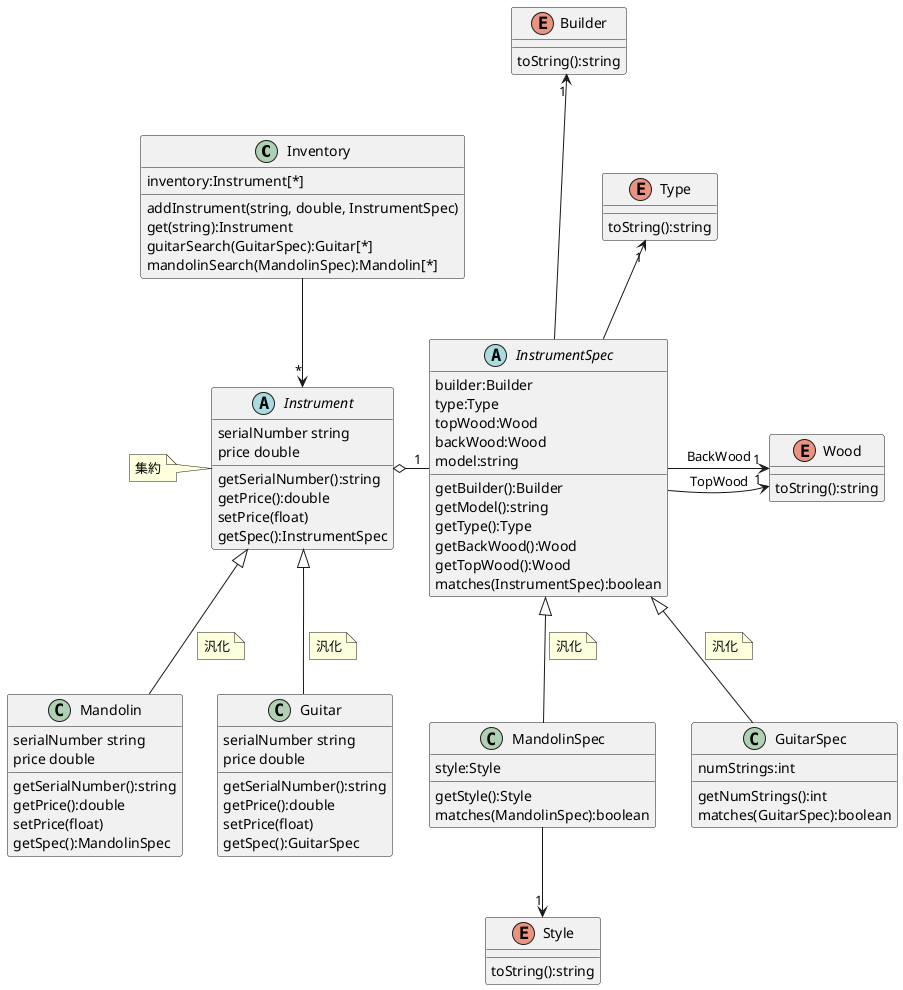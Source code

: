 @startuml

Inventory -down->"*" Instrument
Instrument o-right-"1" InstrumentSpec
Mandolin -up-|> Instrument
note right on link
  汎化
end note
Guitar -up-|> Instrument
note right on link
  汎化
end note

InstrumentSpec -up->"1" Builder
InstrumentSpec -up->"1" Type
InstrumentSpec -right->"1" Wood : TopWood
InstrumentSpec -right->"1" Wood : BackWood
Builder -[hidden]down- Type
Type -[hidden]down- Wood

MandolinSpec -up-|> InstrumentSpec
note right on link
  汎化
end note

MandolinSpec -->"1" Style
GuitarSpec -up-|> InstrumentSpec
note right on link
  汎化
end note

note left of Instrument
  集約
end note

class Inventory {
inventory:Instrument[*]
addInstrument(string, double, InstrumentSpec)
get(string):Instrument
guitarSearch(GuitarSpec):Guitar[*]
mandolinSearch(MandolinSpec):Mandolin[*]
}

class Guitar {
serialNumber string
price double
getSerialNumber():string
getPrice():double
setPrice(float)
getSpec():GuitarSpec
}

class Mandolin {
serialNumber string
price double
getSerialNumber():string
getPrice():double
setPrice(float)
getSpec():MandolinSpec
}

abstract class InstrumentSpec{
builder:Builder
type:Type
topWood:Wood
backWood:Wood
model:string
getBuilder():Builder
getModel():string
getType():Type
getBackWood():Wood
getTopWood():Wood
matches(InstrumentSpec):boolean
}

class GuitarSpec {
numStrings:int
getNumStrings():int
matches(GuitarSpec):boolean
}

class MandolinSpec {
style:Style
getStyle():Style
matches(MandolinSpec):boolean
}

Enum Style{
toString():string
}

Enum Builder{
toString():string
}

Enum Type{
toString():string
}

Enum Wood{
toString():string
}

abstract class Instrument{
serialNumber string
price double
getSerialNumber():string
getPrice():double
setPrice(float)
getSpec():InstrumentSpec
}

@enduml
